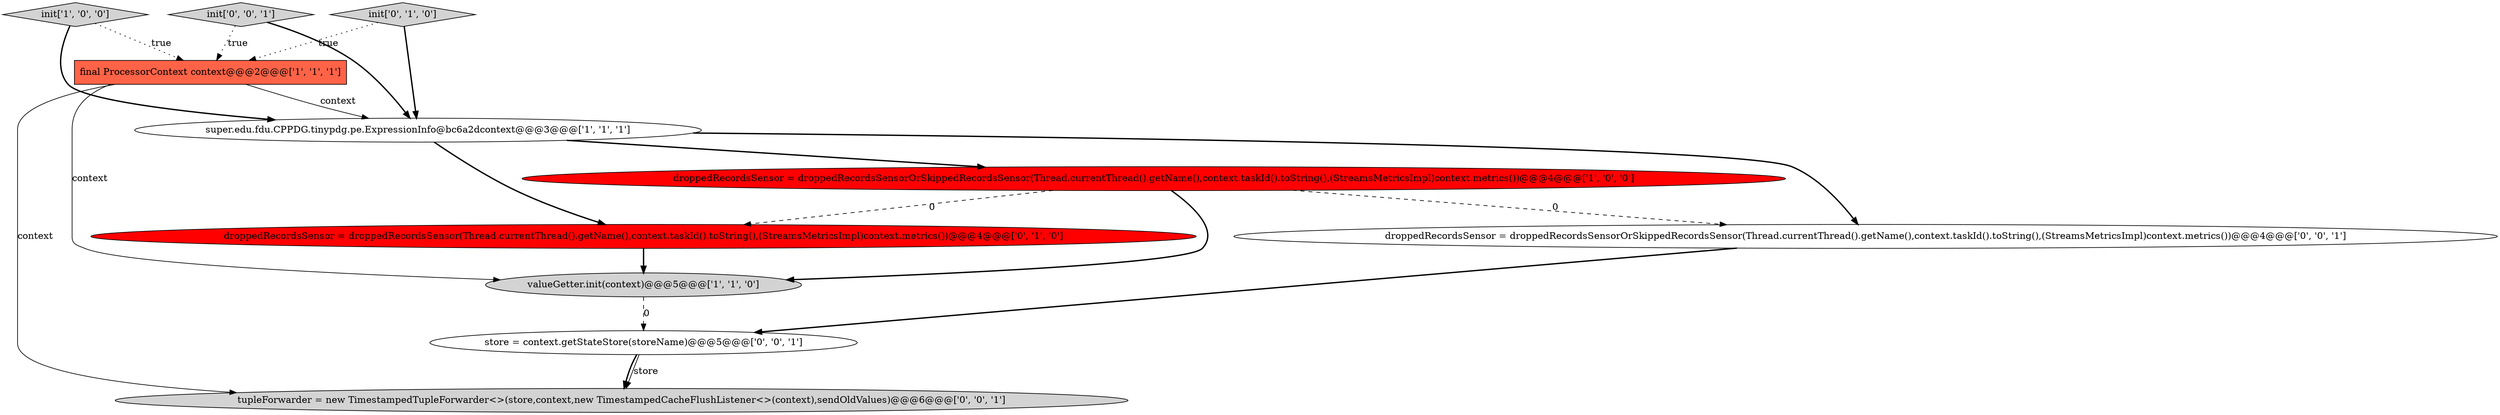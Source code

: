 digraph {
1 [style = filled, label = "init['1', '0', '0']", fillcolor = lightgray, shape = diamond image = "AAA0AAABBB1BBB"];
6 [style = filled, label = "droppedRecordsSensor = droppedRecordsSensor(Thread.currentThread().getName(),context.taskId().toString(),(StreamsMetricsImpl)context.metrics())@@@4@@@['0', '1', '0']", fillcolor = red, shape = ellipse image = "AAA1AAABBB2BBB"];
8 [style = filled, label = "init['0', '0', '1']", fillcolor = lightgray, shape = diamond image = "AAA0AAABBB3BBB"];
7 [style = filled, label = "droppedRecordsSensor = droppedRecordsSensorOrSkippedRecordsSensor(Thread.currentThread().getName(),context.taskId().toString(),(StreamsMetricsImpl)context.metrics())@@@4@@@['0', '0', '1']", fillcolor = white, shape = ellipse image = "AAA0AAABBB3BBB"];
3 [style = filled, label = "droppedRecordsSensor = droppedRecordsSensorOrSkippedRecordsSensor(Thread.currentThread().getName(),context.taskId().toString(),(StreamsMetricsImpl)context.metrics())@@@4@@@['1', '0', '0']", fillcolor = red, shape = ellipse image = "AAA1AAABBB1BBB"];
5 [style = filled, label = "init['0', '1', '0']", fillcolor = lightgray, shape = diamond image = "AAA0AAABBB2BBB"];
9 [style = filled, label = "tupleForwarder = new TimestampedTupleForwarder<>(store,context,new TimestampedCacheFlushListener<>(context),sendOldValues)@@@6@@@['0', '0', '1']", fillcolor = lightgray, shape = ellipse image = "AAA0AAABBB3BBB"];
4 [style = filled, label = "final ProcessorContext context@@@2@@@['1', '1', '1']", fillcolor = tomato, shape = box image = "AAA0AAABBB1BBB"];
0 [style = filled, label = "valueGetter.init(context)@@@5@@@['1', '1', '0']", fillcolor = lightgray, shape = ellipse image = "AAA0AAABBB1BBB"];
2 [style = filled, label = "super.edu.fdu.CPPDG.tinypdg.pe.ExpressionInfo@bc6a2dcontext@@@3@@@['1', '1', '1']", fillcolor = white, shape = ellipse image = "AAA0AAABBB1BBB"];
10 [style = filled, label = "store = context.getStateStore(storeName)@@@5@@@['0', '0', '1']", fillcolor = white, shape = ellipse image = "AAA0AAABBB3BBB"];
5->4 [style = dotted, label="true"];
5->2 [style = bold, label=""];
1->2 [style = bold, label=""];
10->9 [style = bold, label=""];
6->0 [style = bold, label=""];
1->4 [style = dotted, label="true"];
2->7 [style = bold, label=""];
3->6 [style = dashed, label="0"];
0->10 [style = dashed, label="0"];
8->2 [style = bold, label=""];
4->9 [style = solid, label="context"];
7->10 [style = bold, label=""];
2->6 [style = bold, label=""];
4->0 [style = solid, label="context"];
8->4 [style = dotted, label="true"];
10->9 [style = solid, label="store"];
3->0 [style = bold, label=""];
2->3 [style = bold, label=""];
3->7 [style = dashed, label="0"];
4->2 [style = solid, label="context"];
}
